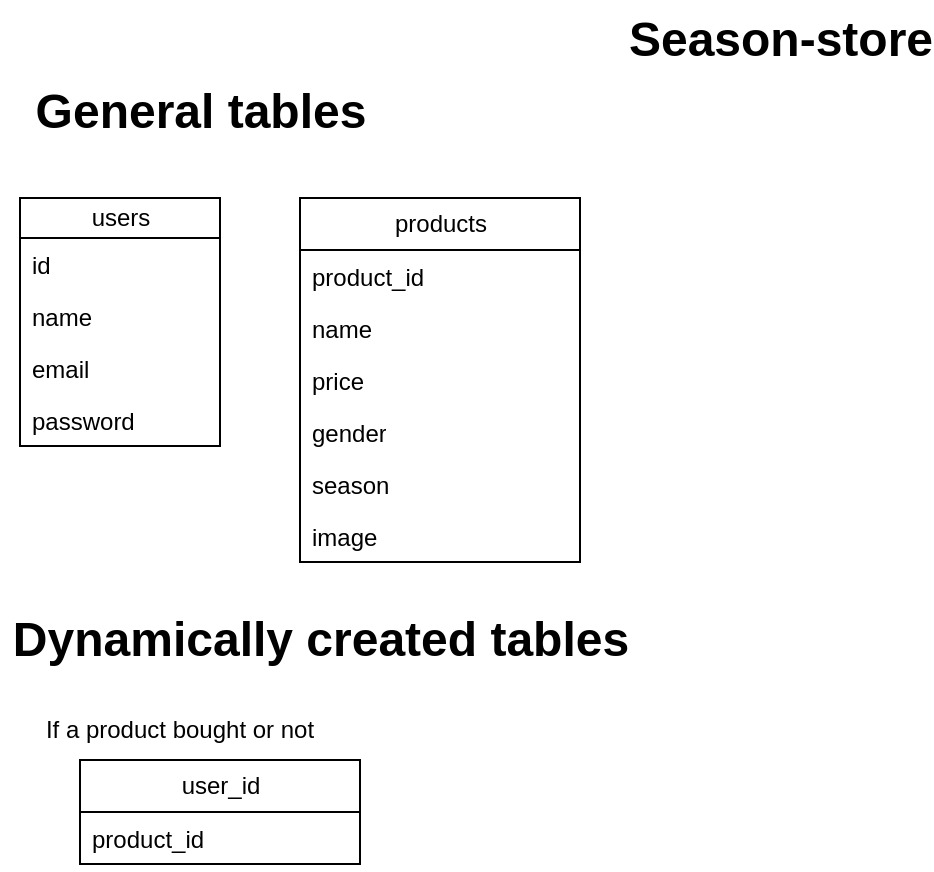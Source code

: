 <mxfile version="24.6.5" type="device">
  <diagram name="Page-1" id="Waey86w1WD9sTqxRe68j">
    <mxGraphModel dx="989" dy="491" grid="1" gridSize="10" guides="1" tooltips="1" connect="1" arrows="1" fold="1" page="1" pageScale="1" pageWidth="827" pageHeight="1169" math="0" shadow="0">
      <root>
        <mxCell id="0" />
        <mxCell id="1" parent="0" />
        <mxCell id="2JSPTkeu1R0I9rOsehys-5" value="Season-store" style="text;strokeColor=none;fillColor=none;html=1;fontSize=24;fontStyle=1;verticalAlign=middle;align=center;" vertex="1" parent="1">
          <mxGeometry x="370" y="20" width="100" height="40" as="geometry" />
        </mxCell>
        <mxCell id="2JSPTkeu1R0I9rOsehys-20" value="General tables&lt;div&gt;&lt;br&gt;&lt;/div&gt;" style="text;strokeColor=none;fillColor=none;html=1;fontSize=24;fontStyle=1;verticalAlign=middle;align=center;" vertex="1" parent="1">
          <mxGeometry x="80" y="70" width="100" height="40" as="geometry" />
        </mxCell>
        <mxCell id="2JSPTkeu1R0I9rOsehys-32" value="users" style="swimlane;fontStyle=0;childLayout=stackLayout;horizontal=1;startSize=20;fillColor=none;horizontalStack=0;resizeParent=1;resizeParentMax=0;resizeLast=0;collapsible=1;marginBottom=0;html=1;rotation=0;labelBackgroundColor=none;" vertex="1" parent="1">
          <mxGeometry x="40" y="119" width="100" height="124" as="geometry" />
        </mxCell>
        <mxCell id="2JSPTkeu1R0I9rOsehys-33" value="id" style="text;strokeColor=none;fillColor=none;align=left;verticalAlign=top;spacingLeft=4;spacingRight=4;overflow=hidden;rotatable=0;points=[[0,0.5],[1,0.5]];portConstraint=eastwest;whiteSpace=wrap;html=1;" vertex="1" parent="2JSPTkeu1R0I9rOsehys-32">
          <mxGeometry y="20" width="100" height="26" as="geometry" />
        </mxCell>
        <mxCell id="2JSPTkeu1R0I9rOsehys-34" value="name" style="text;strokeColor=none;fillColor=none;align=left;verticalAlign=top;spacingLeft=4;spacingRight=4;overflow=hidden;rotatable=0;points=[[0,0.5],[1,0.5]];portConstraint=eastwest;whiteSpace=wrap;html=1;" vertex="1" parent="2JSPTkeu1R0I9rOsehys-32">
          <mxGeometry y="46" width="100" height="26" as="geometry" />
        </mxCell>
        <mxCell id="2JSPTkeu1R0I9rOsehys-35" value="email" style="text;strokeColor=none;fillColor=none;align=left;verticalAlign=top;spacingLeft=4;spacingRight=4;overflow=hidden;rotatable=0;points=[[0,0.5],[1,0.5]];portConstraint=eastwest;whiteSpace=wrap;html=1;" vertex="1" parent="2JSPTkeu1R0I9rOsehys-32">
          <mxGeometry y="72" width="100" height="26" as="geometry" />
        </mxCell>
        <mxCell id="2JSPTkeu1R0I9rOsehys-36" value="password" style="text;strokeColor=none;fillColor=none;align=left;verticalAlign=top;spacingLeft=4;spacingRight=4;overflow=hidden;rotatable=0;points=[[0,0.5],[1,0.5]];portConstraint=eastwest;whiteSpace=wrap;html=1;" vertex="1" parent="2JSPTkeu1R0I9rOsehys-32">
          <mxGeometry y="98" width="100" height="26" as="geometry" />
        </mxCell>
        <mxCell id="2JSPTkeu1R0I9rOsehys-37" value="products" style="swimlane;fontStyle=0;childLayout=stackLayout;horizontal=1;startSize=26;fillColor=none;horizontalStack=0;resizeParent=1;resizeParentMax=0;resizeLast=0;collapsible=1;marginBottom=0;html=1;" vertex="1" parent="1">
          <mxGeometry x="180" y="119" width="140" height="182" as="geometry" />
        </mxCell>
        <mxCell id="2JSPTkeu1R0I9rOsehys-38" value="product_id" style="text;strokeColor=none;fillColor=none;align=left;verticalAlign=top;spacingLeft=4;spacingRight=4;overflow=hidden;rotatable=0;points=[[0,0.5],[1,0.5]];portConstraint=eastwest;whiteSpace=wrap;html=1;" vertex="1" parent="2JSPTkeu1R0I9rOsehys-37">
          <mxGeometry y="26" width="140" height="26" as="geometry" />
        </mxCell>
        <mxCell id="2JSPTkeu1R0I9rOsehys-39" value="name" style="text;strokeColor=none;fillColor=none;align=left;verticalAlign=top;spacingLeft=4;spacingRight=4;overflow=hidden;rotatable=0;points=[[0,0.5],[1,0.5]];portConstraint=eastwest;whiteSpace=wrap;html=1;" vertex="1" parent="2JSPTkeu1R0I9rOsehys-37">
          <mxGeometry y="52" width="140" height="26" as="geometry" />
        </mxCell>
        <mxCell id="2JSPTkeu1R0I9rOsehys-40" value="price" style="text;strokeColor=none;fillColor=none;align=left;verticalAlign=top;spacingLeft=4;spacingRight=4;overflow=hidden;rotatable=0;points=[[0,0.5],[1,0.5]];portConstraint=eastwest;whiteSpace=wrap;html=1;" vertex="1" parent="2JSPTkeu1R0I9rOsehys-37">
          <mxGeometry y="78" width="140" height="26" as="geometry" />
        </mxCell>
        <mxCell id="2JSPTkeu1R0I9rOsehys-43" value="gender" style="text;strokeColor=none;fillColor=none;align=left;verticalAlign=top;spacingLeft=4;spacingRight=4;overflow=hidden;rotatable=0;points=[[0,0.5],[1,0.5]];portConstraint=eastwest;whiteSpace=wrap;html=1;" vertex="1" parent="2JSPTkeu1R0I9rOsehys-37">
          <mxGeometry y="104" width="140" height="26" as="geometry" />
        </mxCell>
        <mxCell id="2JSPTkeu1R0I9rOsehys-44" value="season" style="text;strokeColor=none;fillColor=none;align=left;verticalAlign=top;spacingLeft=4;spacingRight=4;overflow=hidden;rotatable=0;points=[[0,0.5],[1,0.5]];portConstraint=eastwest;whiteSpace=wrap;html=1;" vertex="1" parent="2JSPTkeu1R0I9rOsehys-37">
          <mxGeometry y="130" width="140" height="26" as="geometry" />
        </mxCell>
        <mxCell id="2JSPTkeu1R0I9rOsehys-42" value="image&lt;div&gt;&lt;br&gt;&lt;/div&gt;" style="text;strokeColor=none;fillColor=none;align=left;verticalAlign=top;spacingLeft=4;spacingRight=4;overflow=hidden;rotatable=0;points=[[0,0.5],[1,0.5]];portConstraint=eastwest;whiteSpace=wrap;html=1;" vertex="1" parent="2JSPTkeu1R0I9rOsehys-37">
          <mxGeometry y="156" width="140" height="26" as="geometry" />
        </mxCell>
        <mxCell id="2JSPTkeu1R0I9rOsehys-45" value="user_id" style="swimlane;fontStyle=0;childLayout=stackLayout;horizontal=1;startSize=26;fillColor=none;horizontalStack=0;resizeParent=1;resizeParentMax=0;resizeLast=0;collapsible=1;marginBottom=0;html=1;" vertex="1" parent="1">
          <mxGeometry x="70" y="400" width="140" height="52" as="geometry" />
        </mxCell>
        <mxCell id="2JSPTkeu1R0I9rOsehys-48" value="product_id" style="text;strokeColor=none;fillColor=none;align=left;verticalAlign=top;spacingLeft=4;spacingRight=4;overflow=hidden;rotatable=0;points=[[0,0.5],[1,0.5]];portConstraint=eastwest;whiteSpace=wrap;html=1;" vertex="1" parent="2JSPTkeu1R0I9rOsehys-45">
          <mxGeometry y="26" width="140" height="26" as="geometry" />
        </mxCell>
        <mxCell id="2JSPTkeu1R0I9rOsehys-49" value="Dynamically created tables" style="text;strokeColor=none;fillColor=none;html=1;fontSize=24;fontStyle=1;verticalAlign=middle;align=center;" vertex="1" parent="1">
          <mxGeometry x="140" y="320" width="100" height="40" as="geometry" />
        </mxCell>
        <mxCell id="2JSPTkeu1R0I9rOsehys-53" value="If a product bought or not" style="text;html=1;align=center;verticalAlign=middle;whiteSpace=wrap;rounded=0;" vertex="1" parent="1">
          <mxGeometry x="30" y="370" width="180" height="30" as="geometry" />
        </mxCell>
      </root>
    </mxGraphModel>
  </diagram>
</mxfile>
